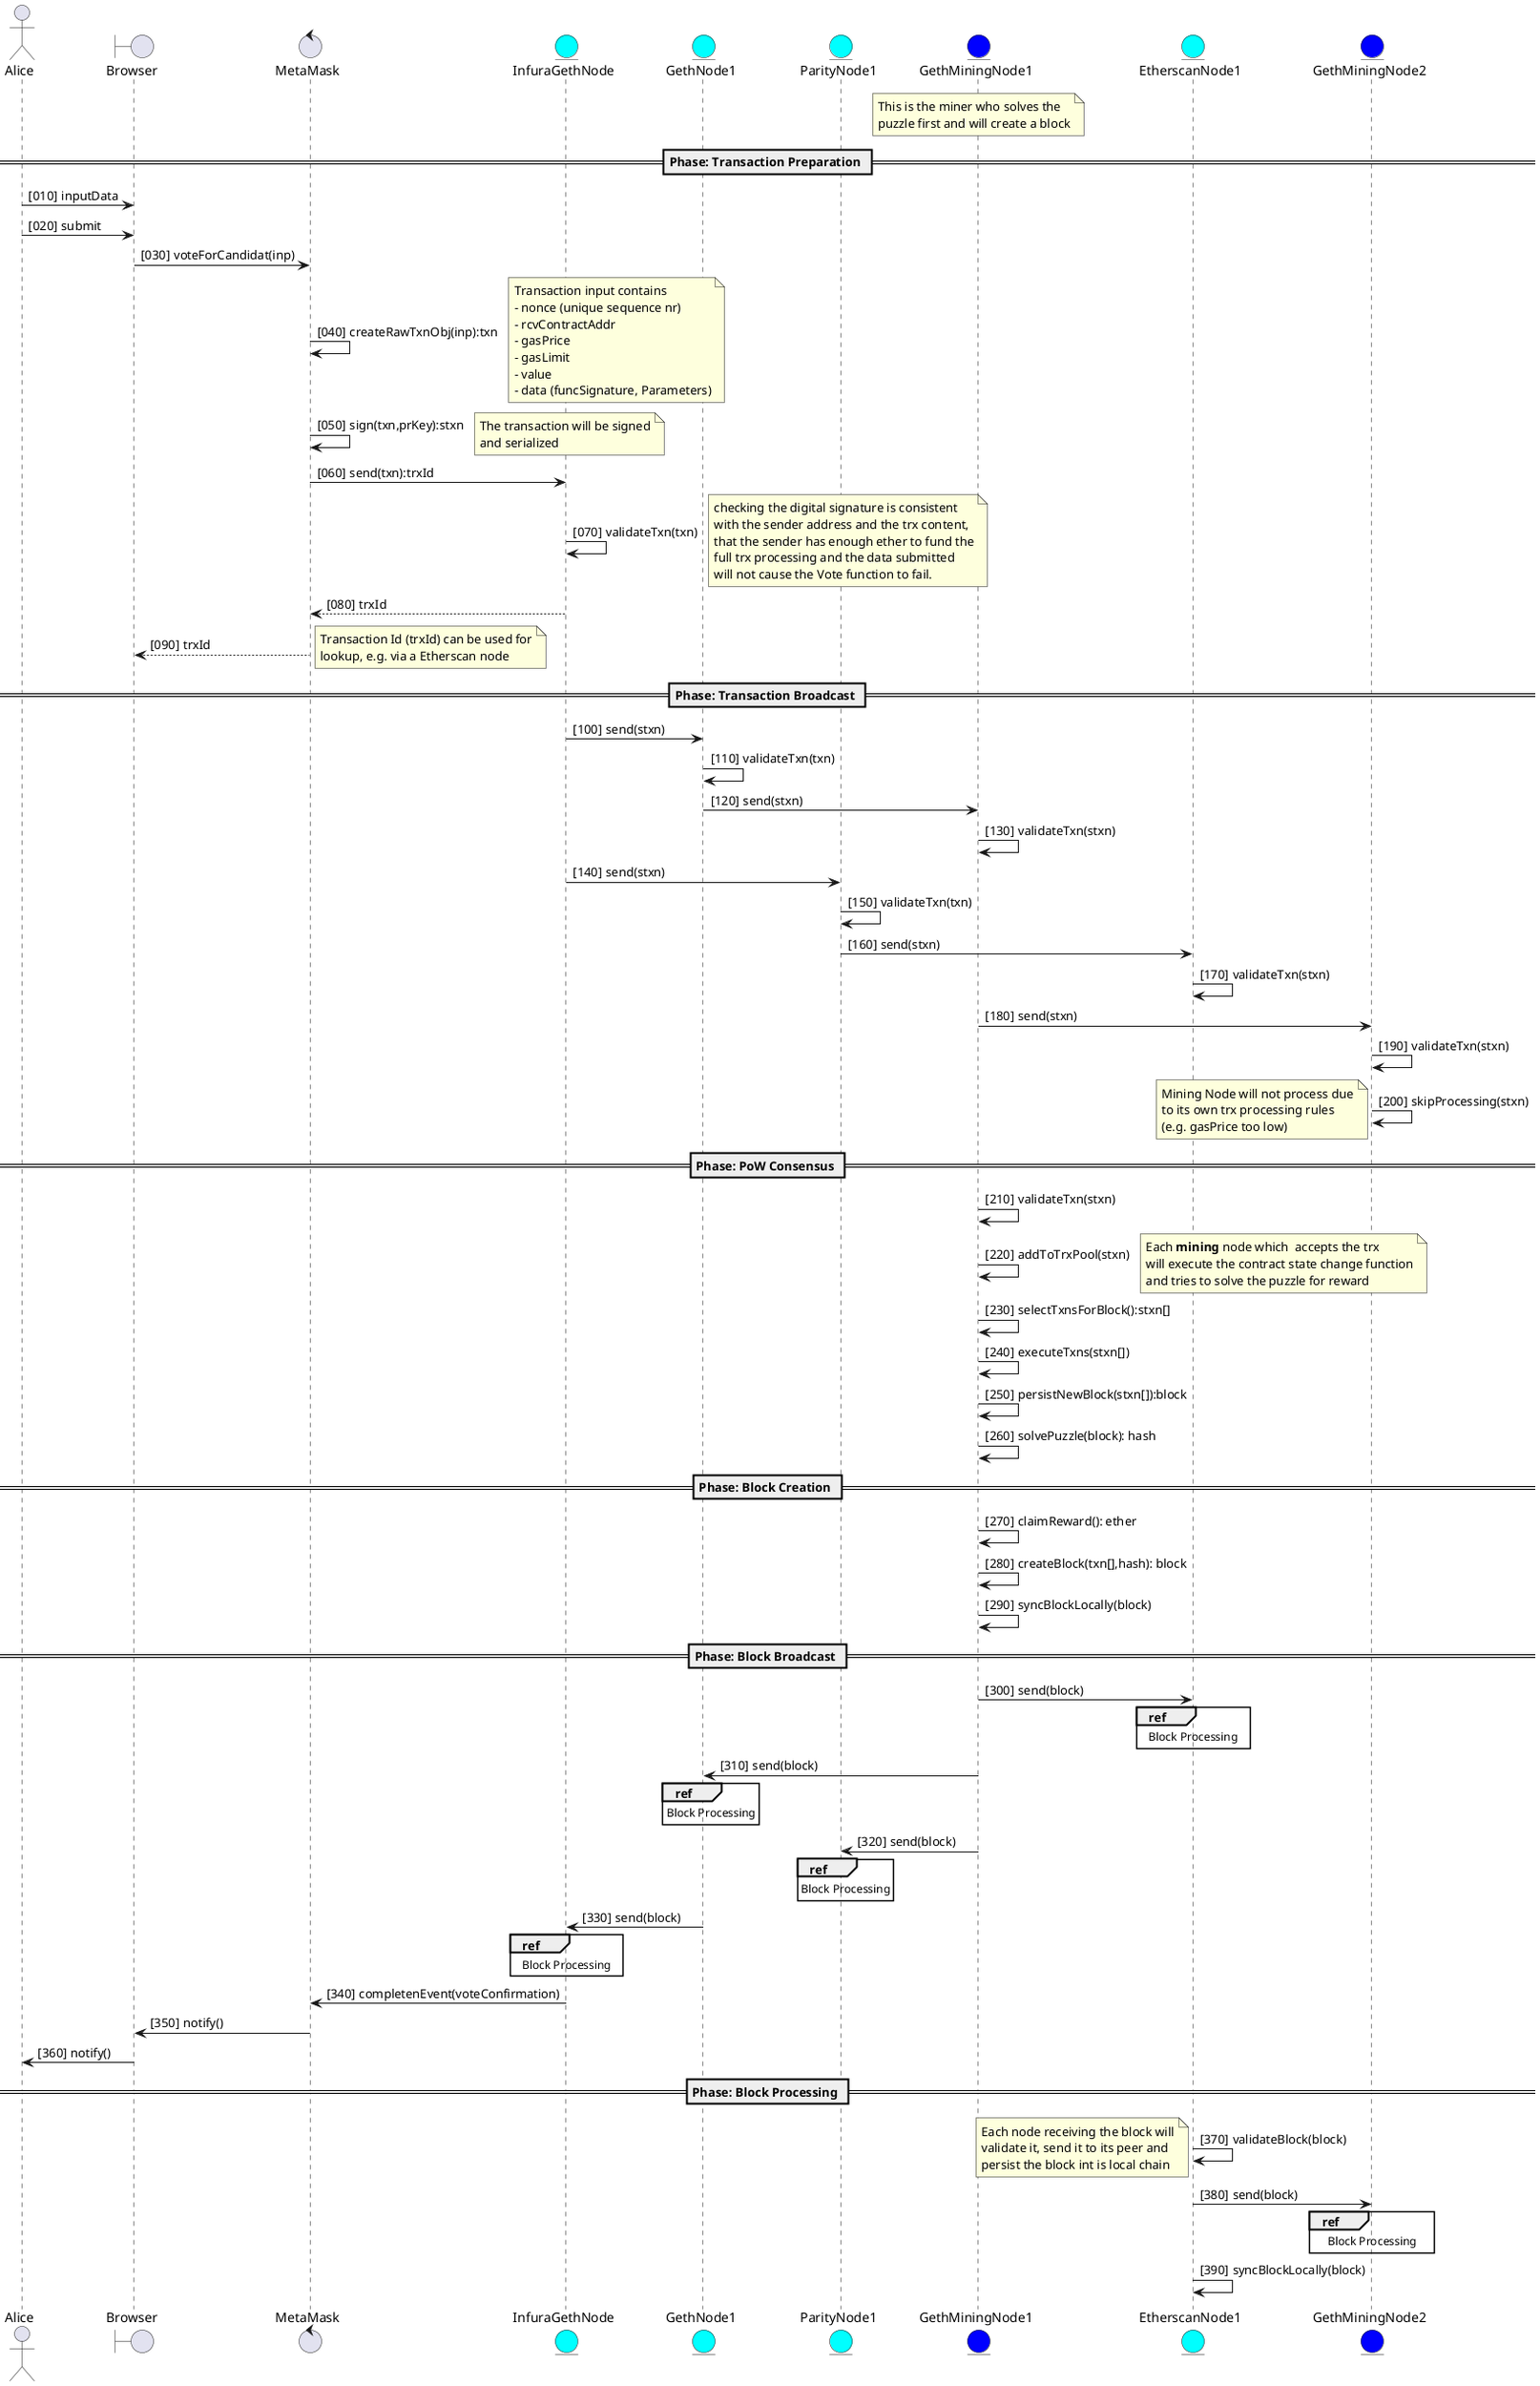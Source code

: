 @startuml

actor Alice

boundary Browser
control MetaMask

entity InfuraGethNode #aqua
entity GethNode1 #aqua
entity ParityNode1 #aqua
entity GethMiningNode1 #blue
    note over GethMiningNode1
    This is the miner who solves the
    puzzle first and will create a block
    end note
entity EtherscanNode1 #aqua
entity GethMiningNode2 #blue

== Phase: Transaction Preparation ==
autonumber 10 10 "[000]"
Alice -> Browser: inputData
Alice -> Browser: submit
    Browser -> MetaMask: voteForCandidat(inp)


        MetaMask -> MetaMask: createRawTxnObj(inp):txn
            note right
            Transaction input contains
            - nonce (unique sequence nr)
            - rcvContractAddr
            - gasPrice
            - gasLimit
            - value
            - data (funcSignature, Parameters)
            end note
        MetaMask -> MetaMask: sign(txn,prKey):stxn
            note right
            The transaction will be signed
            and serialized
            end note
        MetaMask -> InfuraGethNode: send(txn):trxId

        InfuraGethNode -> InfuraGethNode: validateTxn(txn)
            note right
            checking the digital signature is consistent
            with the sender address and the trx content,
            that the sender has enough ether to fund the
            full trx processing and the data submitted
            will not cause the Vote function to fail.
            end note
        MetaMask <-- InfuraGethNode: trxId
        Browser <-- MetaMask: trxId
            note right
            Transaction Id (trxId) can be used for
            lookup, e.g. via a Etherscan node
            end note

            == Phase: Transaction Broadcast ==
            InfuraGethNode -> GethNode1: send(stxn)
            GethNode1 -> GethNode1: validateTxn(txn)
            GethNode1 ->  GethMiningNode1: send(stxn)
            GethMiningNode1 -> GethMiningNode1: validateTxn(stxn)
            InfuraGethNode -> ParityNode1: send(stxn)
            ParityNode1 -> ParityNode1: validateTxn(txn)
            ParityNode1 -> EtherscanNode1: send(stxn)
            EtherscanNode1 -> EtherscanNode1: validateTxn(stxn)
            GethMiningNode1 -> GethMiningNode2: send(stxn)
            GethMiningNode2 -> GethMiningNode2: validateTxn(stxn)
            GethMiningNode2 -> GethMiningNode2: skipProcessing(stxn)
                note left
                Mining Node will not process due
                to its own trx processing rules
                (e.g. gasPrice too low)
                end note

            == Phase: PoW Consensus ==
            GethMiningNode1 -> GethMiningNode1: validateTxn(stxn)
            GethMiningNode1 -> GethMiningNode1: addToTrxPool(stxn)
                note right
                Each <b>mining</b> node which  accepts the trx
                will execute the contract state change function
                and tries to solve the puzzle for reward
                end note
            GethMiningNode1 -> GethMiningNode1: selectTxnsForBlock():stxn[]
            GethMiningNode1 -> GethMiningNode1: executeTxns(stxn[])
            GethMiningNode1 -> GethMiningNode1: persistNewBlock(stxn[]):block
            GethMiningNode1 -> GethMiningNode1: solvePuzzle(block): hash

            == Phase: Block Creation ==
            GethMiningNode1 -> GethMiningNode1: claimReward(): ether
            GethMiningNode1 -> GethMiningNode1: createBlock(txn[],hash): block
            GethMiningNode1 -> GethMiningNode1: syncBlockLocally(block)

            == Phase: Block Broadcast ==
            GethMiningNode1 -> EtherscanNode1: send(block)
            ref over EtherscanNode1: Block Processing
            GethMiningNode1 -> GethNode1: send(block)
            ref over GethNode1: Block Processing
            GethMiningNode1 -> ParityNode1 : send(block)
            ref over ParityNode1: Block Processing
            GethNode1 -> InfuraGethNode : send(block)
            ref over InfuraGethNode: Block Processing
            InfuraGethNode -> MetaMask: completenEvent(voteConfirmation)
            MetaMask -> Browser: notify()
            Browser -> Alice: notify()

            == Phase: Block Processing ==
            EtherscanNode1 -> EtherscanNode1: validateBlock(block)
                note left
                Each node receiving the block will
                validate it, send it to its peer and
                persist the block int is local chain
                end note
            EtherscanNode1 -> GethMiningNode2: send(block)
            ref over GethMiningNode2: Block Processing
            EtherscanNode1 -> EtherscanNode1: syncBlockLocally(block)
autonumber stop

@enduml